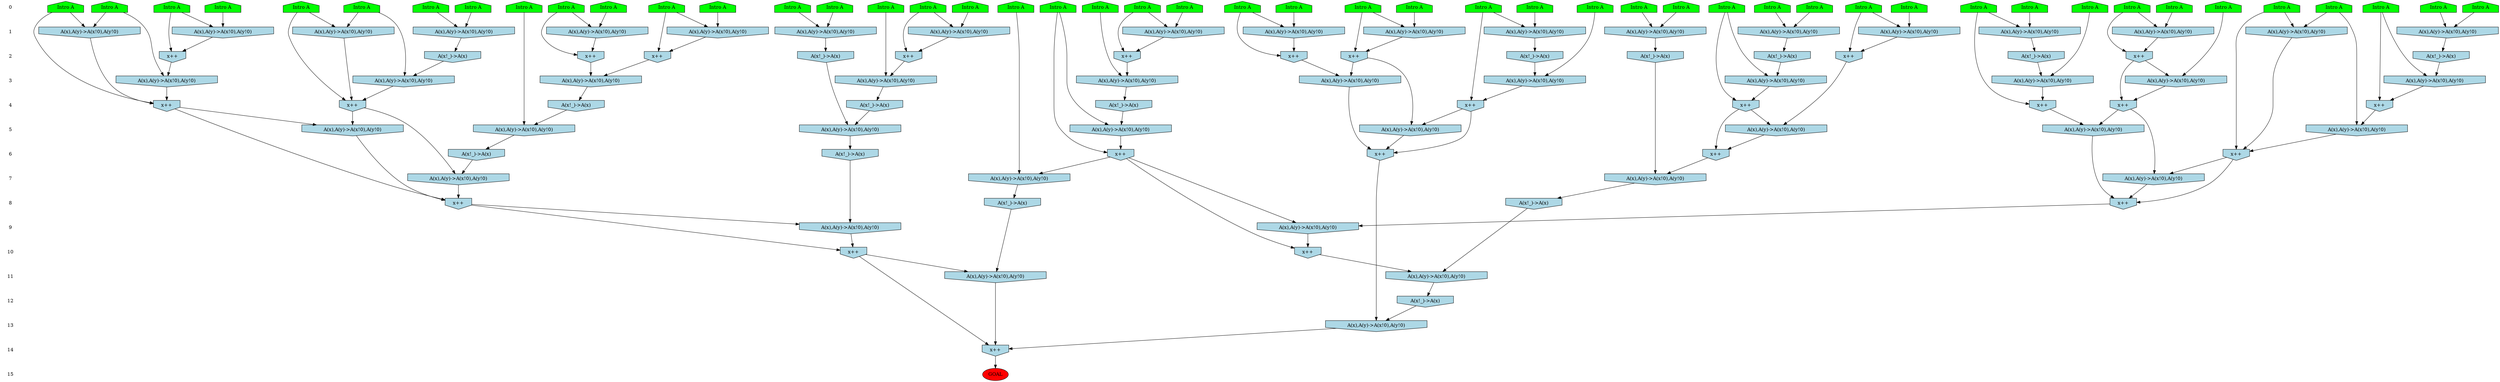 /* Compression of 1 causal flows obtained in average at 2.985608E+00 t.u */
/* Compressed causal flows were: [963] */
digraph G{
 ranksep=.5 ; 
{ rank = same ; "0" [shape=plaintext] ; node_1 [label ="Intro A", shape=house, style=filled, fillcolor=green] ;
node_2 [label ="Intro A", shape=house, style=filled, fillcolor=green] ;
node_3 [label ="Intro A", shape=house, style=filled, fillcolor=green] ;
node_4 [label ="Intro A", shape=house, style=filled, fillcolor=green] ;
node_5 [label ="Intro A", shape=house, style=filled, fillcolor=green] ;
node_6 [label ="Intro A", shape=house, style=filled, fillcolor=green] ;
node_7 [label ="Intro A", shape=house, style=filled, fillcolor=green] ;
node_8 [label ="Intro A", shape=house, style=filled, fillcolor=green] ;
node_9 [label ="Intro A", shape=house, style=filled, fillcolor=green] ;
node_10 [label ="Intro A", shape=house, style=filled, fillcolor=green] ;
node_11 [label ="Intro A", shape=house, style=filled, fillcolor=green] ;
node_12 [label ="Intro A", shape=house, style=filled, fillcolor=green] ;
node_13 [label ="Intro A", shape=house, style=filled, fillcolor=green] ;
node_14 [label ="Intro A", shape=house, style=filled, fillcolor=green] ;
node_15 [label ="Intro A", shape=house, style=filled, fillcolor=green] ;
node_16 [label ="Intro A", shape=house, style=filled, fillcolor=green] ;
node_17 [label ="Intro A", shape=house, style=filled, fillcolor=green] ;
node_18 [label ="Intro A", shape=house, style=filled, fillcolor=green] ;
node_19 [label ="Intro A", shape=house, style=filled, fillcolor=green] ;
node_20 [label ="Intro A", shape=house, style=filled, fillcolor=green] ;
node_21 [label ="Intro A", shape=house, style=filled, fillcolor=green] ;
node_22 [label ="Intro A", shape=house, style=filled, fillcolor=green] ;
node_23 [label ="Intro A", shape=house, style=filled, fillcolor=green] ;
node_24 [label ="Intro A", shape=house, style=filled, fillcolor=green] ;
node_25 [label ="Intro A", shape=house, style=filled, fillcolor=green] ;
node_26 [label ="Intro A", shape=house, style=filled, fillcolor=green] ;
node_27 [label ="Intro A", shape=house, style=filled, fillcolor=green] ;
node_28 [label ="Intro A", shape=house, style=filled, fillcolor=green] ;
node_29 [label ="Intro A", shape=house, style=filled, fillcolor=green] ;
node_30 [label ="Intro A", shape=house, style=filled, fillcolor=green] ;
node_31 [label ="Intro A", shape=house, style=filled, fillcolor=green] ;
node_32 [label ="Intro A", shape=house, style=filled, fillcolor=green] ;
node_33 [label ="Intro A", shape=house, style=filled, fillcolor=green] ;
node_34 [label ="Intro A", shape=house, style=filled, fillcolor=green] ;
node_35 [label ="Intro A", shape=house, style=filled, fillcolor=green] ;
node_36 [label ="Intro A", shape=house, style=filled, fillcolor=green] ;
node_37 [label ="Intro A", shape=house, style=filled, fillcolor=green] ;
node_38 [label ="Intro A", shape=house, style=filled, fillcolor=green] ;
node_39 [label ="Intro A", shape=house, style=filled, fillcolor=green] ;
node_40 [label ="Intro A", shape=house, style=filled, fillcolor=green] ;
node_41 [label ="Intro A", shape=house, style=filled, fillcolor=green] ;
node_42 [label ="Intro A", shape=house, style=filled, fillcolor=green] ;
node_43 [label ="Intro A", shape=house, style=filled, fillcolor=green] ;
node_44 [label ="Intro A", shape=house, style=filled, fillcolor=green] ;
node_45 [label ="Intro A", shape=house, style=filled, fillcolor=green] ;
node_46 [label ="Intro A", shape=house, style=filled, fillcolor=green] ;
node_47 [label ="Intro A", shape=house, style=filled, fillcolor=green] ;
node_48 [label ="Intro A", shape=house, style=filled, fillcolor=green] ;
}
{ rank = same ; "1" [shape=plaintext] ; node_49 [label="A(x),A(y)->A(x!0),A(y!0)", shape=invhouse, style=filled, fillcolor = lightblue] ;
node_50 [label="A(x),A(y)->A(x!0),A(y!0)", shape=invhouse, style=filled, fillcolor = lightblue] ;
node_51 [label="A(x),A(y)->A(x!0),A(y!0)", shape=invhouse, style=filled, fillcolor = lightblue] ;
node_53 [label="A(x),A(y)->A(x!0),A(y!0)", shape=invhouse, style=filled, fillcolor = lightblue] ;
node_54 [label="A(x),A(y)->A(x!0),A(y!0)", shape=invhouse, style=filled, fillcolor = lightblue] ;
node_55 [label="A(x),A(y)->A(x!0),A(y!0)", shape=invhouse, style=filled, fillcolor = lightblue] ;
node_57 [label="A(x),A(y)->A(x!0),A(y!0)", shape=invhouse, style=filled, fillcolor = lightblue] ;
node_58 [label="A(x),A(y)->A(x!0),A(y!0)", shape=invhouse, style=filled, fillcolor = lightblue] ;
node_60 [label="A(x),A(y)->A(x!0),A(y!0)", shape=invhouse, style=filled, fillcolor = lightblue] ;
node_63 [label="A(x),A(y)->A(x!0),A(y!0)", shape=invhouse, style=filled, fillcolor = lightblue] ;
node_64 [label="A(x),A(y)->A(x!0),A(y!0)", shape=invhouse, style=filled, fillcolor = lightblue] ;
node_65 [label="A(x),A(y)->A(x!0),A(y!0)", shape=invhouse, style=filled, fillcolor = lightblue] ;
node_72 [label="A(x),A(y)->A(x!0),A(y!0)", shape=invhouse, style=filled, fillcolor = lightblue] ;
node_81 [label="A(x),A(y)->A(x!0),A(y!0)", shape=invhouse, style=filled, fillcolor = lightblue] ;
node_84 [label="A(x),A(y)->A(x!0),A(y!0)", shape=invhouse, style=filled, fillcolor = lightblue] ;
node_85 [label="A(x),A(y)->A(x!0),A(y!0)", shape=invhouse, style=filled, fillcolor = lightblue] ;
node_96 [label="A(x),A(y)->A(x!0),A(y!0)", shape=invhouse, style=filled, fillcolor = lightblue] ;
node_103 [label="A(x),A(y)->A(x!0),A(y!0)", shape=invhouse, style=filled, fillcolor = lightblue] ;
node_105 [label="A(x),A(y)->A(x!0),A(y!0)", shape=invhouse, style=filled, fillcolor = lightblue] ;
}
{ rank = same ; "2" [shape=plaintext] ; node_52 [label="x++", shape=invhouse, style=filled, fillcolor = lightblue] ;
node_56 [label="x++", shape=invhouse, style=filled, fillcolor = lightblue] ;
node_59 [label="A(x!_)->A(x)", shape=invhouse, style=filled, fillcolor = lightblue] ;
node_61 [label="x++", shape=invhouse, style=filled, fillcolor = lightblue] ;
node_62 [label="x++", shape=invhouse, style=filled, fillcolor = lightblue] ;
node_67 [label="x++", shape=invhouse, style=filled, fillcolor = lightblue] ;
node_68 [label="A(x!_)->A(x)", shape=invhouse, style=filled, fillcolor = lightblue] ;
node_70 [label="A(x!_)->A(x)", shape=invhouse, style=filled, fillcolor = lightblue] ;
node_71 [label="A(x!_)->A(x)", shape=invhouse, style=filled, fillcolor = lightblue] ;
node_73 [label="A(x!_)->A(x)", shape=invhouse, style=filled, fillcolor = lightblue] ;
node_77 [label="x++", shape=invhouse, style=filled, fillcolor = lightblue] ;
node_78 [label="A(x!_)->A(x)", shape=invhouse, style=filled, fillcolor = lightblue] ;
node_86 [label="x++", shape=invhouse, style=filled, fillcolor = lightblue] ;
node_93 [label="x++", shape=invhouse, style=filled, fillcolor = lightblue] ;
node_95 [label="A(x!_)->A(x)", shape=invhouse, style=filled, fillcolor = lightblue] ;
node_108 [label="x++", shape=invhouse, style=filled, fillcolor = lightblue] ;
}
{ rank = same ; "3" [shape=plaintext] ; node_66 [label="A(x),A(y)->A(x!0),A(y!0)", shape=invhouse, style=filled, fillcolor = lightblue] ;
node_69 [label="A(x),A(y)->A(x!0),A(y!0)", shape=invhouse, style=filled, fillcolor = lightblue] ;
node_74 [label="A(x),A(y)->A(x!0),A(y!0)", shape=invhouse, style=filled, fillcolor = lightblue] ;
node_79 [label="A(x),A(y)->A(x!0),A(y!0)", shape=invhouse, style=filled, fillcolor = lightblue] ;
node_82 [label="A(x),A(y)->A(x!0),A(y!0)", shape=invhouse, style=filled, fillcolor = lightblue] ;
node_83 [label="A(x),A(y)->A(x!0),A(y!0)", shape=invhouse, style=filled, fillcolor = lightblue] ;
node_88 [label="A(x),A(y)->A(x!0),A(y!0)", shape=invhouse, style=filled, fillcolor = lightblue] ;
node_91 [label="A(x),A(y)->A(x!0),A(y!0)", shape=invhouse, style=filled, fillcolor = lightblue] ;
node_101 [label="A(x),A(y)->A(x!0),A(y!0)", shape=invhouse, style=filled, fillcolor = lightblue] ;
node_102 [label="A(x),A(y)->A(x!0),A(y!0)", shape=invhouse, style=filled, fillcolor = lightblue] ;
node_112 [label="A(x),A(y)->A(x!0),A(y!0)", shape=invhouse, style=filled, fillcolor = lightblue] ;
}
{ rank = same ; "4" [shape=plaintext] ; node_75 [label="x++", shape=invhouse, style=filled, fillcolor = lightblue] ;
node_76 [label="A(x!_)->A(x)", shape=invhouse, style=filled, fillcolor = lightblue] ;
node_80 [label="x++", shape=invhouse, style=filled, fillcolor = lightblue] ;
node_89 [label="A(x!_)->A(x)", shape=invhouse, style=filled, fillcolor = lightblue] ;
node_92 [label="x++", shape=invhouse, style=filled, fillcolor = lightblue] ;
node_94 [label="x++", shape=invhouse, style=filled, fillcolor = lightblue] ;
node_97 [label="x++", shape=invhouse, style=filled, fillcolor = lightblue] ;
node_100 [label="x++", shape=invhouse, style=filled, fillcolor = lightblue] ;
node_107 [label="A(x!_)->A(x)", shape=invhouse, style=filled, fillcolor = lightblue] ;
node_110 [label="x++", shape=invhouse, style=filled, fillcolor = lightblue] ;
}
{ rank = same ; "5" [shape=plaintext] ; node_87 [label="A(x),A(y)->A(x!0),A(y!0)", shape=invhouse, style=filled, fillcolor = lightblue] ;
node_90 [label="A(x),A(y)->A(x!0),A(y!0)", shape=invhouse, style=filled, fillcolor = lightblue] ;
node_98 [label="A(x),A(y)->A(x!0),A(y!0)", shape=invhouse, style=filled, fillcolor = lightblue] ;
node_109 [label="A(x),A(y)->A(x!0),A(y!0)", shape=invhouse, style=filled, fillcolor = lightblue] ;
node_111 [label="A(x),A(y)->A(x!0),A(y!0)", shape=invhouse, style=filled, fillcolor = lightblue] ;
node_113 [label="A(x),A(y)->A(x!0),A(y!0)", shape=invhouse, style=filled, fillcolor = lightblue] ;
node_123 [label="A(x),A(y)->A(x!0),A(y!0)", shape=invhouse, style=filled, fillcolor = lightblue] ;
node_126 [label="A(x),A(y)->A(x!0),A(y!0)", shape=invhouse, style=filled, fillcolor = lightblue] ;
}
{ rank = same ; "6" [shape=plaintext] ; node_99 [label="x++", shape=invhouse, style=filled, fillcolor = lightblue] ;
node_104 [label="A(x!_)->A(x)", shape=invhouse, style=filled, fillcolor = lightblue] ;
node_106 [label="A(x!_)->A(x)", shape=invhouse, style=filled, fillcolor = lightblue] ;
node_115 [label="x++", shape=invhouse, style=filled, fillcolor = lightblue] ;
node_117 [label="x++", shape=invhouse, style=filled, fillcolor = lightblue] ;
node_127 [label="x++", shape=invhouse, style=filled, fillcolor = lightblue] ;
}
{ rank = same ; "7" [shape=plaintext] ; node_114 [label="A(x),A(y)->A(x!0),A(y!0)", shape=invhouse, style=filled, fillcolor = lightblue] ;
node_116 [label="A(x),A(y)->A(x!0),A(y!0)", shape=invhouse, style=filled, fillcolor = lightblue] ;
node_118 [label="A(x),A(y)->A(x!0),A(y!0)", shape=invhouse, style=filled, fillcolor = lightblue] ;
node_120 [label="A(x),A(y)->A(x!0),A(y!0)", shape=invhouse, style=filled, fillcolor = lightblue] ;
}
{ rank = same ; "8" [shape=plaintext] ; node_119 [label="A(x!_)->A(x)", shape=invhouse, style=filled, fillcolor = lightblue] ;
node_121 [label="x++", shape=invhouse, style=filled, fillcolor = lightblue] ;
node_122 [label="A(x!_)->A(x)", shape=invhouse, style=filled, fillcolor = lightblue] ;
node_124 [label="x++", shape=invhouse, style=filled, fillcolor = lightblue] ;
}
{ rank = same ; "9" [shape=plaintext] ; node_125 [label="A(x),A(y)->A(x!0),A(y!0)", shape=invhouse, style=filled, fillcolor = lightblue] ;
node_128 [label="A(x),A(y)->A(x!0),A(y!0)", shape=invhouse, style=filled, fillcolor = lightblue] ;
}
{ rank = same ; "10" [shape=plaintext] ; node_129 [label="x++", shape=invhouse, style=filled, fillcolor = lightblue] ;
node_131 [label="x++", shape=invhouse, style=filled, fillcolor = lightblue] ;
}
{ rank = same ; "11" [shape=plaintext] ; node_130 [label="A(x),A(y)->A(x!0),A(y!0)", shape=invhouse, style=filled, fillcolor = lightblue] ;
node_134 [label="A(x),A(y)->A(x!0),A(y!0)", shape=invhouse, style=filled, fillcolor = lightblue] ;
}
{ rank = same ; "12" [shape=plaintext] ; node_132 [label="A(x!_)->A(x)", shape=invhouse, style=filled, fillcolor = lightblue] ;
}
{ rank = same ; "13" [shape=plaintext] ; node_133 [label="A(x),A(y)->A(x!0),A(y!0)", shape=invhouse, style=filled, fillcolor = lightblue] ;
}
{ rank = same ; "14" [shape=plaintext] ; node_135 [label="x++", shape=invhouse, style=filled, fillcolor = lightblue] ;
}
{ rank = same ; "15" [shape=plaintext] ; node_136 [label ="GOAL", style=filled, fillcolor=red] ;
}
"0" -> "1" [style="invis"]; 
"1" -> "2" [style="invis"]; 
"2" -> "3" [style="invis"]; 
"3" -> "4" [style="invis"]; 
"4" -> "5" [style="invis"]; 
"5" -> "6" [style="invis"]; 
"6" -> "7" [style="invis"]; 
"7" -> "8" [style="invis"]; 
"8" -> "9" [style="invis"]; 
"9" -> "10" [style="invis"]; 
"10" -> "11" [style="invis"]; 
"11" -> "12" [style="invis"]; 
"12" -> "13" [style="invis"]; 
"13" -> "14" [style="invis"]; 
"14" -> "15" [style="invis"]; 
node_3 -> node_49
node_40 -> node_49
node_13 -> node_50
node_46 -> node_50
node_28 -> node_51
node_32 -> node_51
node_28 -> node_52
node_51 -> node_52
node_20 -> node_53
node_34 -> node_53
node_12 -> node_54
node_21 -> node_54
node_15 -> node_55
node_17 -> node_55
node_3 -> node_56
node_49 -> node_56
node_24 -> node_57
node_31 -> node_57
node_4 -> node_58
node_33 -> node_58
node_54 -> node_59
node_9 -> node_60
node_48 -> node_60
node_34 -> node_61
node_53 -> node_61
node_9 -> node_62
node_60 -> node_62
node_1 -> node_63
node_47 -> node_63
node_25 -> node_64
node_42 -> node_64
node_16 -> node_65
node_35 -> node_65
node_56 -> node_66
node_62 -> node_66
node_25 -> node_67
node_64 -> node_67
node_50 -> node_68
node_7 -> node_69
node_59 -> node_69
node_57 -> node_70
node_55 -> node_71
node_5 -> node_72
node_23 -> node_72
node_63 -> node_73
node_37 -> node_74
node_68 -> node_74
node_7 -> node_75
node_69 -> node_75
node_66 -> node_76
node_4 -> node_77
node_58 -> node_77
node_72 -> node_78
node_18 -> node_79
node_78 -> node_79
node_46 -> node_80
node_74 -> node_80
node_29 -> node_81
node_39 -> node_81
node_30 -> node_82
node_70 -> node_82
node_22 -> node_83
node_71 -> node_83
node_14 -> node_84
node_41 -> node_84
node_26 -> node_85
node_27 -> node_85
node_14 -> node_86
node_84 -> node_86
node_67 -> node_87
node_75 -> node_87
node_38 -> node_88
node_52 -> node_88
node_88 -> node_89
node_43 -> node_90
node_76 -> node_90
node_16 -> node_91
node_61 -> node_91
node_23 -> node_92
node_79 -> node_92
node_39 -> node_93
node_81 -> node_93
node_35 -> node_94
node_65 -> node_94
node_91 -> node_94
node_85 -> node_95
node_2 -> node_96
node_22 -> node_96
node_2 -> node_97
node_83 -> node_97
node_96 -> node_97
node_89 -> node_98
node_95 -> node_98
node_75 -> node_99
node_87 -> node_99
node_30 -> node_100
node_82 -> node_100
node_36 -> node_101
node_77 -> node_101
node_11 -> node_102
node_93 -> node_102
node_44 -> node_103
node_45 -> node_103
node_90 -> node_104
node_6 -> node_105
node_19 -> node_105
node_98 -> node_106
node_101 -> node_107
node_19 -> node_108
node_105 -> node_108
node_10 -> node_109
node_107 -> node_109
node_93 -> node_110
node_102 -> node_110
node_94 -> node_111
node_97 -> node_111
node_86 -> node_112
node_108 -> node_112
node_44 -> node_113
node_100 -> node_113
node_73 -> node_114
node_99 -> node_114
node_10 -> node_115
node_109 -> node_115
node_8 -> node_116
node_115 -> node_116
node_45 -> node_117
node_103 -> node_117
node_113 -> node_117
node_110 -> node_118
node_117 -> node_118
node_116 -> node_119
node_97 -> node_120
node_104 -> node_120
node_94 -> node_121
node_111 -> node_121
node_120 -> node_121
node_114 -> node_122
node_80 -> node_123
node_110 -> node_123
node_117 -> node_124
node_118 -> node_124
node_123 -> node_124
node_106 -> node_125
node_121 -> node_125
node_92 -> node_126
node_108 -> node_126
node_92 -> node_127
node_112 -> node_127
node_126 -> node_127
node_115 -> node_128
node_124 -> node_128
node_115 -> node_129
node_128 -> node_129
node_122 -> node_130
node_129 -> node_130
node_121 -> node_131
node_125 -> node_131
node_130 -> node_132
node_127 -> node_133
node_132 -> node_133
node_119 -> node_134
node_131 -> node_134
node_131 -> node_135
node_133 -> node_135
node_134 -> node_135
node_135 -> node_136
}
/*
 Dot generation time: 0.000380
*/